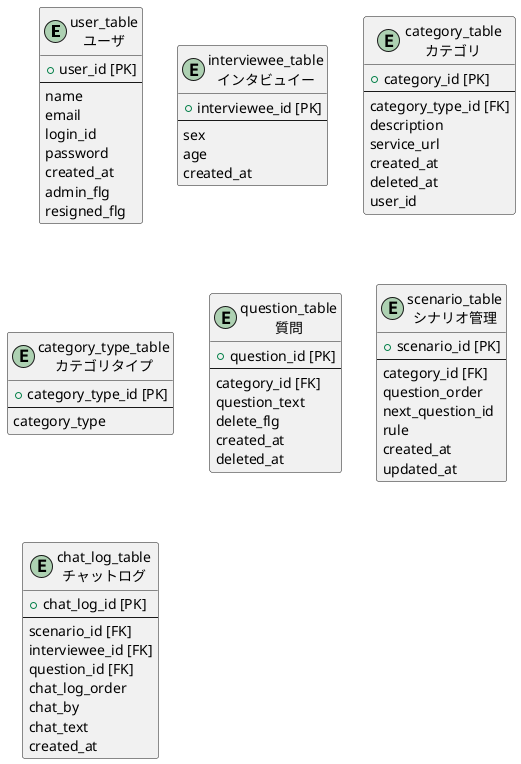 @startuml tables
entity user_table as "user_table\nユーザ" {
  + user_id [PK]
  --
  name
  email
  login_id
  password
  created_at
  admin_flg
  resigned_flg
}

entity interviewee_table as "interviewee_table\nインタビュイー" {
  + interviewee_id [PK]
  --
  sex
  age
  created_at
}

entity category_table as "category_table\nカテゴリ" {
  + category_id [PK]
  --
  category_type_id [FK]
  description
  service_url
  created_at
  deleted_at
  user_id
}

entity category_type_table as "category_type_table\nカテゴリタイプ" {
  + category_type_id [PK]
  --
  category_type
}

entity question_table as "question_table\n質問" {
  + question_id [PK]
  --
  category_id [FK]
  question_text
  delete_flg
  created_at
  deleted_at
}

entity scenario_table as "scenario_table\nシナリオ管理" {
  + scenario_id [PK]
  --
  category_id [FK]
  question_order
  next_question_id
  rule
  created_at
  updated_at
}

entity chat_log_table as "chat_log_table\nチャットログ" {
  + chat_log_id [PK]
  --
  scenario_id [FK]
  interviewee_id [FK]
  question_id [FK]
  chat_log_order
  chat_by
  chat_text
  created_at
}

@enduml
